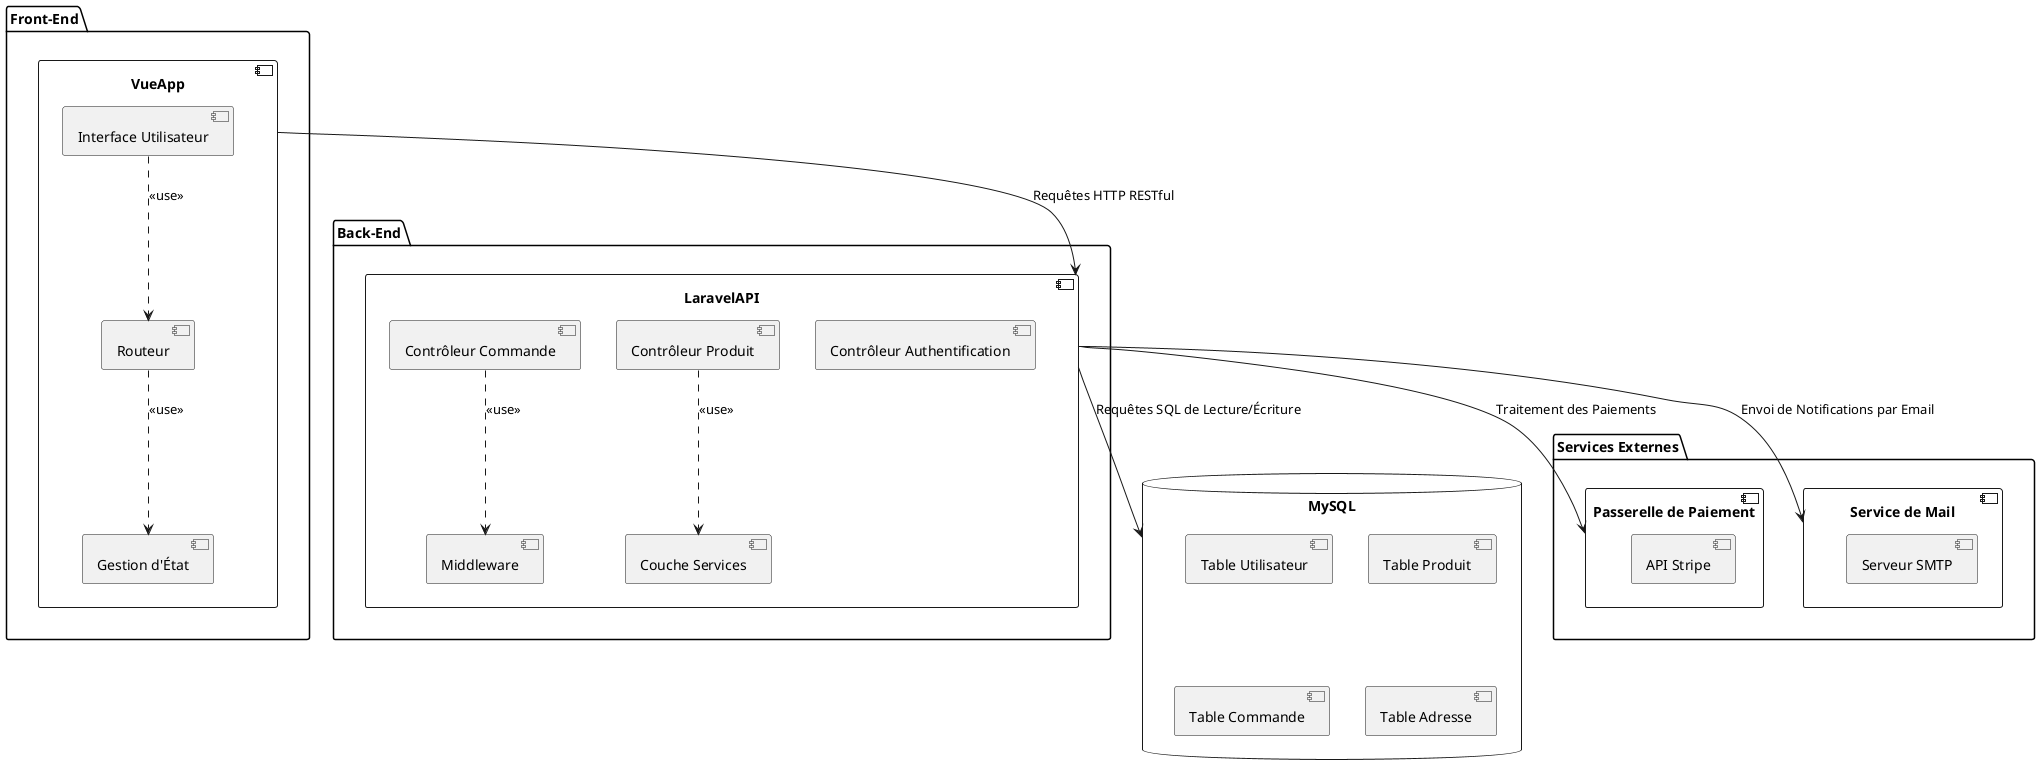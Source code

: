 @startuml

package "Front-End" {
  component VueApp {
    [Interface Utilisateur]
    [Routeur]
    [Gestion d'État]
  }
}

package "Back-End" {
  component LaravelAPI {
    [Contrôleur Authentification]
    [Contrôleur Produit]
    [Contrôleur Commande]
    [Middleware]
    [Couche Services]
  }
}

database MySQL {
  [Table Utilisateur]
  [Table Produit]
  [Table Commande]
  [Table Adresse]
}

package "Services Externes" {
  component "Passerelle de Paiement" {
    [API Stripe]
  }
  component "Service de Mail" {
    [Serveur SMTP]
  }
}

' Connexions et interactions
VueApp --> LaravelAPI : "Requêtes HTTP RESTful"
LaravelAPI --> MySQL : "Requêtes SQL de Lecture/Écriture"
LaravelAPI --> "Passerelle de Paiement" : "Traitement des Paiements"
LaravelAPI --> "Service de Mail" : "Envoi de Notifications par Email"

' Exemples de import et use
[Interface Utilisateur] ..> [Routeur] : <<use>>
[Routeur] ..> [Gestion d'État] : <<use>>

[Contrôleur Produit] ..> [Couche Services] : <<use>>
[Contrôleur Commande] ..> [Middleware] : <<use>>

@enduml
